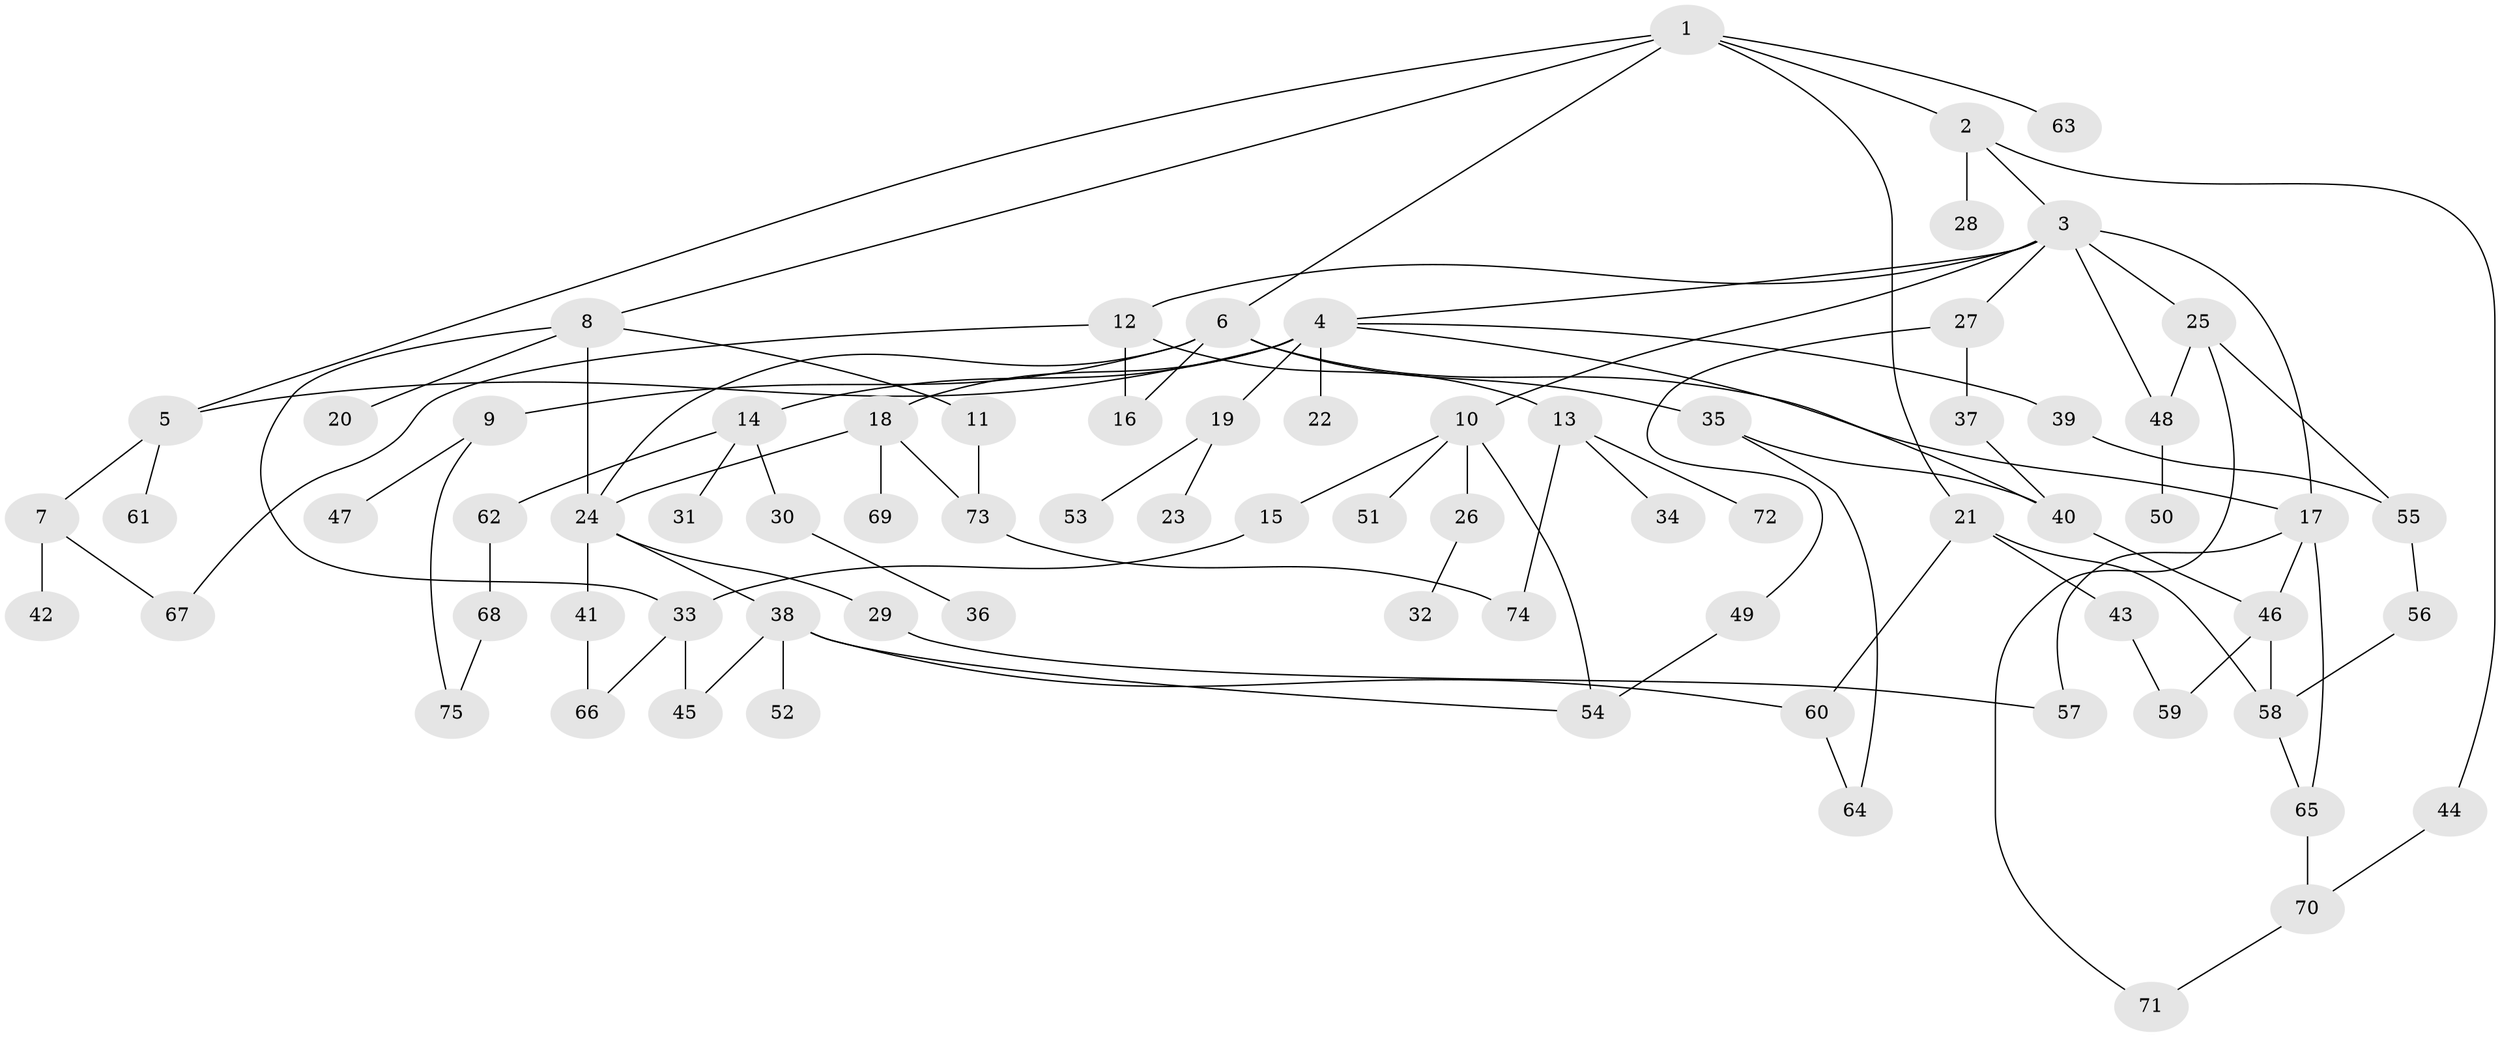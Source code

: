 // coarse degree distribution, {8: 0.020833333333333332, 4: 0.20833333333333334, 11: 0.020833333333333332, 9: 0.020833333333333332, 6: 0.041666666666666664, 3: 0.20833333333333334, 2: 0.1875, 5: 0.041666666666666664, 1: 0.25}
// Generated by graph-tools (version 1.1) at 2025/23/03/03/25 07:23:30]
// undirected, 75 vertices, 102 edges
graph export_dot {
graph [start="1"]
  node [color=gray90,style=filled];
  1;
  2;
  3;
  4;
  5;
  6;
  7;
  8;
  9;
  10;
  11;
  12;
  13;
  14;
  15;
  16;
  17;
  18;
  19;
  20;
  21;
  22;
  23;
  24;
  25;
  26;
  27;
  28;
  29;
  30;
  31;
  32;
  33;
  34;
  35;
  36;
  37;
  38;
  39;
  40;
  41;
  42;
  43;
  44;
  45;
  46;
  47;
  48;
  49;
  50;
  51;
  52;
  53;
  54;
  55;
  56;
  57;
  58;
  59;
  60;
  61;
  62;
  63;
  64;
  65;
  66;
  67;
  68;
  69;
  70;
  71;
  72;
  73;
  74;
  75;
  1 -- 2;
  1 -- 5;
  1 -- 6;
  1 -- 8;
  1 -- 21;
  1 -- 63;
  2 -- 3;
  2 -- 28;
  2 -- 44;
  3 -- 4;
  3 -- 10;
  3 -- 12;
  3 -- 25;
  3 -- 27;
  3 -- 48;
  3 -- 17;
  4 -- 14;
  4 -- 18;
  4 -- 19;
  4 -- 22;
  4 -- 39;
  4 -- 40;
  4 -- 5;
  5 -- 7;
  5 -- 61;
  6 -- 9;
  6 -- 17;
  6 -- 35;
  6 -- 16;
  6 -- 24;
  7 -- 42;
  7 -- 67;
  8 -- 11;
  8 -- 20;
  8 -- 33;
  8 -- 24;
  9 -- 47;
  9 -- 75;
  10 -- 15;
  10 -- 26;
  10 -- 51;
  10 -- 54;
  11 -- 73;
  12 -- 13;
  12 -- 16;
  12 -- 67;
  13 -- 34;
  13 -- 72;
  13 -- 74;
  14 -- 30;
  14 -- 31;
  14 -- 62;
  15 -- 33;
  17 -- 57;
  17 -- 65;
  17 -- 46;
  18 -- 24;
  18 -- 69;
  18 -- 73;
  19 -- 23;
  19 -- 53;
  21 -- 43;
  21 -- 60;
  21 -- 58;
  24 -- 29;
  24 -- 38;
  24 -- 41;
  25 -- 71;
  25 -- 48;
  25 -- 55;
  26 -- 32;
  27 -- 37;
  27 -- 49;
  29 -- 57;
  30 -- 36;
  33 -- 66;
  33 -- 45;
  35 -- 64;
  35 -- 40;
  37 -- 40;
  38 -- 45;
  38 -- 52;
  38 -- 60;
  38 -- 54;
  39 -- 55;
  40 -- 46;
  41 -- 66;
  43 -- 59;
  44 -- 70;
  46 -- 59;
  46 -- 58;
  48 -- 50;
  49 -- 54;
  55 -- 56;
  56 -- 58;
  58 -- 65;
  60 -- 64;
  62 -- 68;
  65 -- 70;
  68 -- 75;
  70 -- 71;
  73 -- 74;
}
